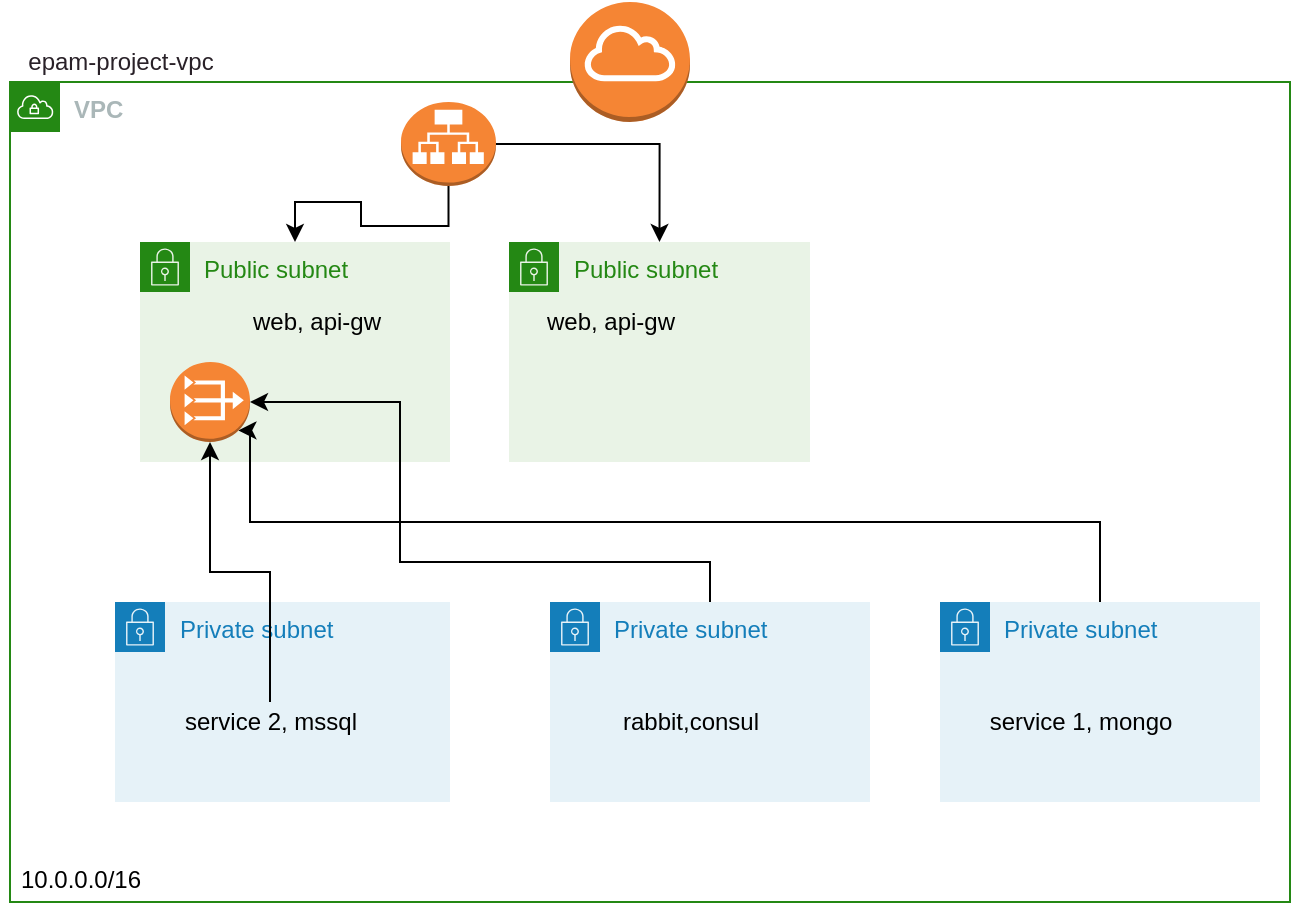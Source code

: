 <mxfile version="14.8.1" type="github"><diagram id="8f3Nk45h7d9kT9UHnchh" name="Page-1"><mxGraphModel dx="868" dy="1649" grid="1" gridSize="10" guides="1" tooltips="1" connect="1" arrows="1" fold="1" page="1" pageScale="1" pageWidth="827" pageHeight="1169" math="0" shadow="0"><root><mxCell id="0"/><mxCell id="1" parent="0"/><mxCell id="CzPBTgzknfZEu8ir56KS-11" value="Public subnet" style="points=[[0,0],[0.25,0],[0.5,0],[0.75,0],[1,0],[1,0.25],[1,0.5],[1,0.75],[1,1],[0.75,1],[0.5,1],[0.25,1],[0,1],[0,0.75],[0,0.5],[0,0.25]];outlineConnect=0;gradientColor=none;html=1;whiteSpace=wrap;fontSize=12;fontStyle=0;shape=mxgraph.aws4.group;grIcon=mxgraph.aws4.group_security_group;grStroke=0;strokeColor=#248814;fillColor=#E9F3E6;verticalAlign=top;align=left;spacingLeft=30;fontColor=#248814;dashed=0;" vertex="1" parent="1"><mxGeometry x="75" y="110" width="155" height="110" as="geometry"/></mxCell><mxCell id="CzPBTgzknfZEu8ir56KS-1" value="VPC" style="points=[[0,0],[0.25,0],[0.5,0],[0.75,0],[1,0],[1,0.25],[1,0.5],[1,0.75],[1,1],[0.75,1],[0.5,1],[0.25,1],[0,1],[0,0.75],[0,0.5],[0,0.25]];outlineConnect=0;gradientColor=none;html=1;whiteSpace=wrap;fontSize=12;fontStyle=1;shape=mxgraph.aws4.group;grIcon=mxgraph.aws4.group_vpc;strokeColor=#248814;fillColor=none;verticalAlign=top;align=left;spacingLeft=30;fontColor=#AAB7B8;dashed=0;" vertex="1" parent="1"><mxGeometry x="10" y="30" width="640" height="410" as="geometry"/></mxCell><mxCell id="CzPBTgzknfZEu8ir56KS-34" style="edgeStyle=orthogonalEdgeStyle;rounded=0;orthogonalLoop=1;jettySize=auto;html=1;entryX=1;entryY=0.5;entryDx=0;entryDy=0;entryPerimeter=0;" edge="1" parent="1" source="CzPBTgzknfZEu8ir56KS-2" target="CzPBTgzknfZEu8ir56KS-20"><mxGeometry relative="1" as="geometry"><Array as="points"><mxPoint x="360" y="270"/><mxPoint x="205" y="270"/><mxPoint x="205" y="190"/></Array></mxGeometry></mxCell><mxCell id="CzPBTgzknfZEu8ir56KS-2" value="Private subnet" style="points=[[0,0],[0.25,0],[0.5,0],[0.75,0],[1,0],[1,0.25],[1,0.5],[1,0.75],[1,1],[0.75,1],[0.5,1],[0.25,1],[0,1],[0,0.75],[0,0.5],[0,0.25]];outlineConnect=0;gradientColor=none;html=1;whiteSpace=wrap;fontSize=12;fontStyle=0;shape=mxgraph.aws4.group;grIcon=mxgraph.aws4.group_security_group;grStroke=0;strokeColor=#147EBA;fillColor=#E6F2F8;verticalAlign=top;align=left;spacingLeft=30;fontColor=#147EBA;dashed=0;" vertex="1" parent="1"><mxGeometry x="280" y="290" width="160" height="100" as="geometry"/></mxCell><mxCell id="CzPBTgzknfZEu8ir56KS-35" style="edgeStyle=orthogonalEdgeStyle;rounded=0;orthogonalLoop=1;jettySize=auto;html=1;entryX=0.855;entryY=0.855;entryDx=0;entryDy=0;entryPerimeter=0;" edge="1" parent="1" source="CzPBTgzknfZEu8ir56KS-3" target="CzPBTgzknfZEu8ir56KS-20"><mxGeometry relative="1" as="geometry"><Array as="points"><mxPoint x="555" y="250"/><mxPoint x="130" y="250"/><mxPoint x="130" y="204"/></Array></mxGeometry></mxCell><mxCell id="CzPBTgzknfZEu8ir56KS-3" value="Private subnet" style="points=[[0,0],[0.25,0],[0.5,0],[0.75,0],[1,0],[1,0.25],[1,0.5],[1,0.75],[1,1],[0.75,1],[0.5,1],[0.25,1],[0,1],[0,0.75],[0,0.5],[0,0.25]];outlineConnect=0;gradientColor=none;html=1;whiteSpace=wrap;fontSize=12;fontStyle=0;shape=mxgraph.aws4.group;grIcon=mxgraph.aws4.group_security_group;grStroke=0;strokeColor=#147EBA;fillColor=#E6F2F8;verticalAlign=top;align=left;spacingLeft=30;fontColor=#147EBA;dashed=0;" vertex="1" parent="1"><mxGeometry x="475" y="290" width="160" height="100" as="geometry"/></mxCell><mxCell id="CzPBTgzknfZEu8ir56KS-4" value="Private subnet" style="points=[[0,0],[0.25,0],[0.5,0],[0.75,0],[1,0],[1,0.25],[1,0.5],[1,0.75],[1,1],[0.75,1],[0.5,1],[0.25,1],[0,1],[0,0.75],[0,0.5],[0,0.25]];outlineConnect=0;gradientColor=none;html=1;whiteSpace=wrap;fontSize=12;fontStyle=0;shape=mxgraph.aws4.group;grIcon=mxgraph.aws4.group_security_group;grStroke=0;strokeColor=#147EBA;fillColor=#E6F2F8;verticalAlign=top;align=left;spacingLeft=30;fontColor=#147EBA;dashed=0;" vertex="1" parent="1"><mxGeometry x="62.5" y="290" width="167.5" height="100" as="geometry"/></mxCell><mxCell id="CzPBTgzknfZEu8ir56KS-8" value="rabbit,consul" style="text;html=1;resizable=0;autosize=1;align=center;verticalAlign=middle;points=[];fillColor=none;strokeColor=none;rounded=0;" vertex="1" parent="1"><mxGeometry x="310" y="340" width="80" height="20" as="geometry"/></mxCell><mxCell id="CzPBTgzknfZEu8ir56KS-9" value="service 1, mongo" style="text;html=1;resizable=0;autosize=1;align=center;verticalAlign=middle;points=[];fillColor=none;strokeColor=none;rounded=0;" vertex="1" parent="1"><mxGeometry x="490" y="340" width="110" height="20" as="geometry"/></mxCell><mxCell id="CzPBTgzknfZEu8ir56KS-33" style="edgeStyle=orthogonalEdgeStyle;rounded=0;orthogonalLoop=1;jettySize=auto;html=1;entryX=0.5;entryY=1;entryDx=0;entryDy=0;entryPerimeter=0;" edge="1" parent="1" source="CzPBTgzknfZEu8ir56KS-10" target="CzPBTgzknfZEu8ir56KS-20"><mxGeometry relative="1" as="geometry"/></mxCell><mxCell id="CzPBTgzknfZEu8ir56KS-10" value="service 2, mssql" style="text;html=1;resizable=0;autosize=1;align=center;verticalAlign=middle;points=[];fillColor=none;strokeColor=none;rounded=0;" vertex="1" parent="1"><mxGeometry x="90" y="340" width="100" height="20" as="geometry"/></mxCell><mxCell id="CzPBTgzknfZEu8ir56KS-12" value="web, api-gw&lt;br&gt;" style="text;html=1;resizable=0;autosize=1;align=center;verticalAlign=middle;points=[];fillColor=none;strokeColor=none;rounded=0;" vertex="1" parent="1"><mxGeometry x="122.5" y="140" width="80" height="20" as="geometry"/></mxCell><mxCell id="CzPBTgzknfZEu8ir56KS-28" style="edgeStyle=orthogonalEdgeStyle;rounded=0;orthogonalLoop=1;jettySize=auto;html=1;" edge="1" parent="1" source="CzPBTgzknfZEu8ir56KS-16" target="CzPBTgzknfZEu8ir56KS-11"><mxGeometry relative="1" as="geometry"/></mxCell><mxCell id="CzPBTgzknfZEu8ir56KS-29" style="edgeStyle=orthogonalEdgeStyle;rounded=0;orthogonalLoop=1;jettySize=auto;html=1;entryX=0.5;entryY=0;entryDx=0;entryDy=0;" edge="1" parent="1" source="CzPBTgzknfZEu8ir56KS-16" target="CzPBTgzknfZEu8ir56KS-17"><mxGeometry relative="1" as="geometry"/></mxCell><mxCell id="CzPBTgzknfZEu8ir56KS-16" value="" style="outlineConnect=0;dashed=0;verticalLabelPosition=bottom;verticalAlign=top;align=center;html=1;shape=mxgraph.aws3.application_load_balancer;fillColor=#F58534;gradientColor=none;" vertex="1" parent="1"><mxGeometry x="205.5" y="40" width="47.5" height="42" as="geometry"/></mxCell><mxCell id="CzPBTgzknfZEu8ir56KS-17" value="Public subnet" style="points=[[0,0],[0.25,0],[0.5,0],[0.75,0],[1,0],[1,0.25],[1,0.5],[1,0.75],[1,1],[0.75,1],[0.5,1],[0.25,1],[0,1],[0,0.75],[0,0.5],[0,0.25]];outlineConnect=0;gradientColor=none;html=1;whiteSpace=wrap;fontSize=12;fontStyle=0;shape=mxgraph.aws4.group;grIcon=mxgraph.aws4.group_security_group;grStroke=0;strokeColor=#248814;fillColor=#E9F3E6;verticalAlign=top;align=left;spacingLeft=30;fontColor=#248814;dashed=0;" vertex="1" parent="1"><mxGeometry x="259.5" y="110" width="150.5" height="110" as="geometry"/></mxCell><mxCell id="CzPBTgzknfZEu8ir56KS-18" value="web, api-gw&lt;br&gt;" style="text;html=1;resizable=0;autosize=1;align=center;verticalAlign=middle;points=[];fillColor=none;strokeColor=none;rounded=0;" vertex="1" parent="1"><mxGeometry x="270" y="140" width="80" height="20" as="geometry"/></mxCell><mxCell id="CzPBTgzknfZEu8ir56KS-20" value="" style="outlineConnect=0;dashed=0;verticalLabelPosition=bottom;verticalAlign=top;align=center;html=1;shape=mxgraph.aws3.vpc_nat_gateway;fillColor=#F58534;gradientColor=none;" vertex="1" parent="1"><mxGeometry x="90" y="170" width="40" height="40" as="geometry"/></mxCell><mxCell id="CzPBTgzknfZEu8ir56KS-36" value="" style="outlineConnect=0;dashed=0;verticalLabelPosition=bottom;verticalAlign=top;align=center;html=1;shape=mxgraph.aws3.internet_gateway;fillColor=#F58534;gradientColor=none;" vertex="1" parent="1"><mxGeometry x="290" y="-10" width="60" height="60" as="geometry"/></mxCell><mxCell id="CzPBTgzknfZEu8ir56KS-37" value="&lt;font color=&quot;#292128&quot;&gt;epam-project-vpc&lt;/font&gt;" style="text;html=1;resizable=0;autosize=1;align=center;verticalAlign=middle;points=[];fillColor=none;strokeColor=none;rounded=0;" vertex="1" parent="1"><mxGeometry x="10" y="10" width="110" height="20" as="geometry"/></mxCell><mxCell id="CzPBTgzknfZEu8ir56KS-38" value="10.0.0.0/16" style="text;html=1;resizable=0;autosize=1;align=center;verticalAlign=middle;points=[];fillColor=none;strokeColor=none;rounded=0;" vertex="1" parent="1"><mxGeometry x="5" y="419" width="80" height="20" as="geometry"/></mxCell></root></mxGraphModel></diagram></mxfile>